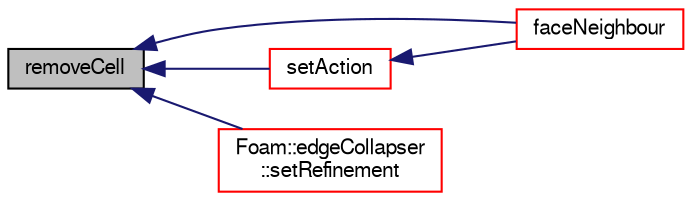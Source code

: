 digraph "removeCell"
{
  bgcolor="transparent";
  edge [fontname="FreeSans",fontsize="10",labelfontname="FreeSans",labelfontsize="10"];
  node [fontname="FreeSans",fontsize="10",shape=record];
  rankdir="LR";
  Node2818 [label="removeCell",height=0.2,width=0.4,color="black", fillcolor="grey75", style="filled", fontcolor="black"];
  Node2818 -> Node2819 [dir="back",color="midnightblue",fontsize="10",style="solid",fontname="FreeSans"];
  Node2819 [label="faceNeighbour",height=0.2,width=0.4,color="red",URL="$a21678.html#ac0226836c6afb225e82b34f85b7c5d2c"];
  Node2818 -> Node2823 [dir="back",color="midnightblue",fontsize="10",style="solid",fontname="FreeSans"];
  Node2823 [label="setAction",height=0.2,width=0.4,color="red",URL="$a21678.html#a40a23962b792d24f4cb999f5b55aece2",tooltip="For compatibility with polyTopoChange: set topological action. "];
  Node2823 -> Node2819 [dir="back",color="midnightblue",fontsize="10",style="solid",fontname="FreeSans"];
  Node2818 -> Node2867 [dir="back",color="midnightblue",fontsize="10",style="solid",fontname="FreeSans"];
  Node2867 [label="Foam::edgeCollapser\l::setRefinement",height=0.2,width=0.4,color="red",URL="$a21642.html#a788f5a11a20efd0f4a6a8ab78be4efeb",tooltip="Play commands into polyTopoChange to create mesh. "];
}
